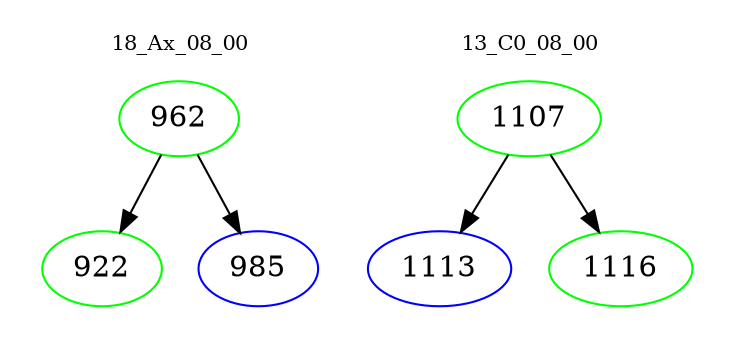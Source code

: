 digraph{
subgraph cluster_0 {
color = white
label = "18_Ax_08_00";
fontsize=10;
T0_962 [label="962", color="green"]
T0_962 -> T0_922 [color="black"]
T0_922 [label="922", color="green"]
T0_962 -> T0_985 [color="black"]
T0_985 [label="985", color="blue"]
}
subgraph cluster_1 {
color = white
label = "13_C0_08_00";
fontsize=10;
T1_1107 [label="1107", color="green"]
T1_1107 -> T1_1113 [color="black"]
T1_1113 [label="1113", color="blue"]
T1_1107 -> T1_1116 [color="black"]
T1_1116 [label="1116", color="green"]
}
}
